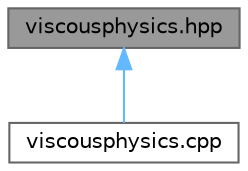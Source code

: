 digraph "viscousphysics.hpp"
{
 // LATEX_PDF_SIZE
  bgcolor="transparent";
  edge [fontname=Helvetica,fontsize=10,labelfontname=Helvetica,labelfontsize=10];
  node [fontname=Helvetica,fontsize=10,shape=box,height=0.2,width=0.4];
  Node1 [id="Node000001",label="viscousphysics.hpp",height=0.2,width=0.4,color="gray40", fillcolor="grey60", style="filled", fontcolor="black",tooltip="Operations for computing viscous flux at a point."];
  Node1 -> Node2 [id="edge1_Node000001_Node000002",dir="back",color="steelblue1",style="solid",tooltip=" "];
  Node2 [id="Node000002",label="viscousphysics.cpp",height=0.2,width=0.4,color="grey40", fillcolor="white", style="filled",URL="$viscousphysics_8cpp.html",tooltip="Implementation of physical transormations requried for viscous flux computation."];
}
